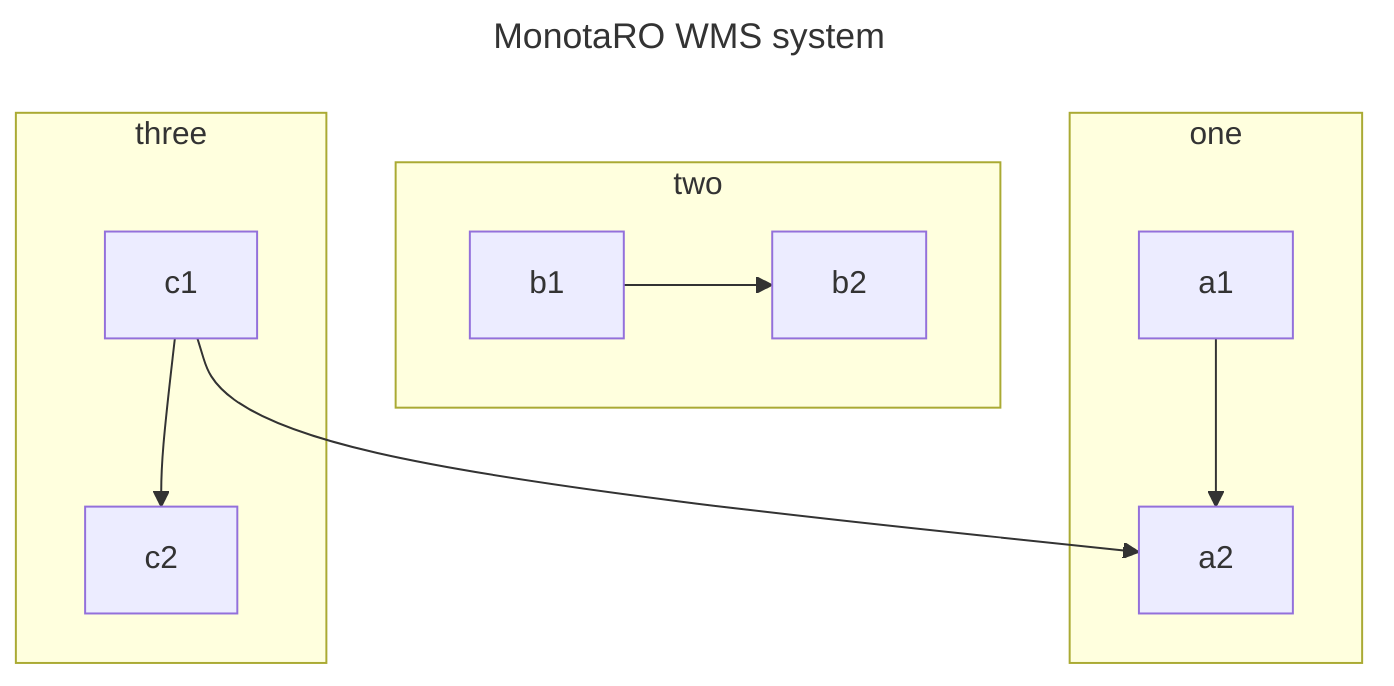 ---
title: MonotaRO WMS system
---


flowchart TB
    c1-->a2
    subgraph one
    a1-->a2
    end
    subgraph two
    b1-->b2
    end
    subgraph three
    c1-->c2
    end